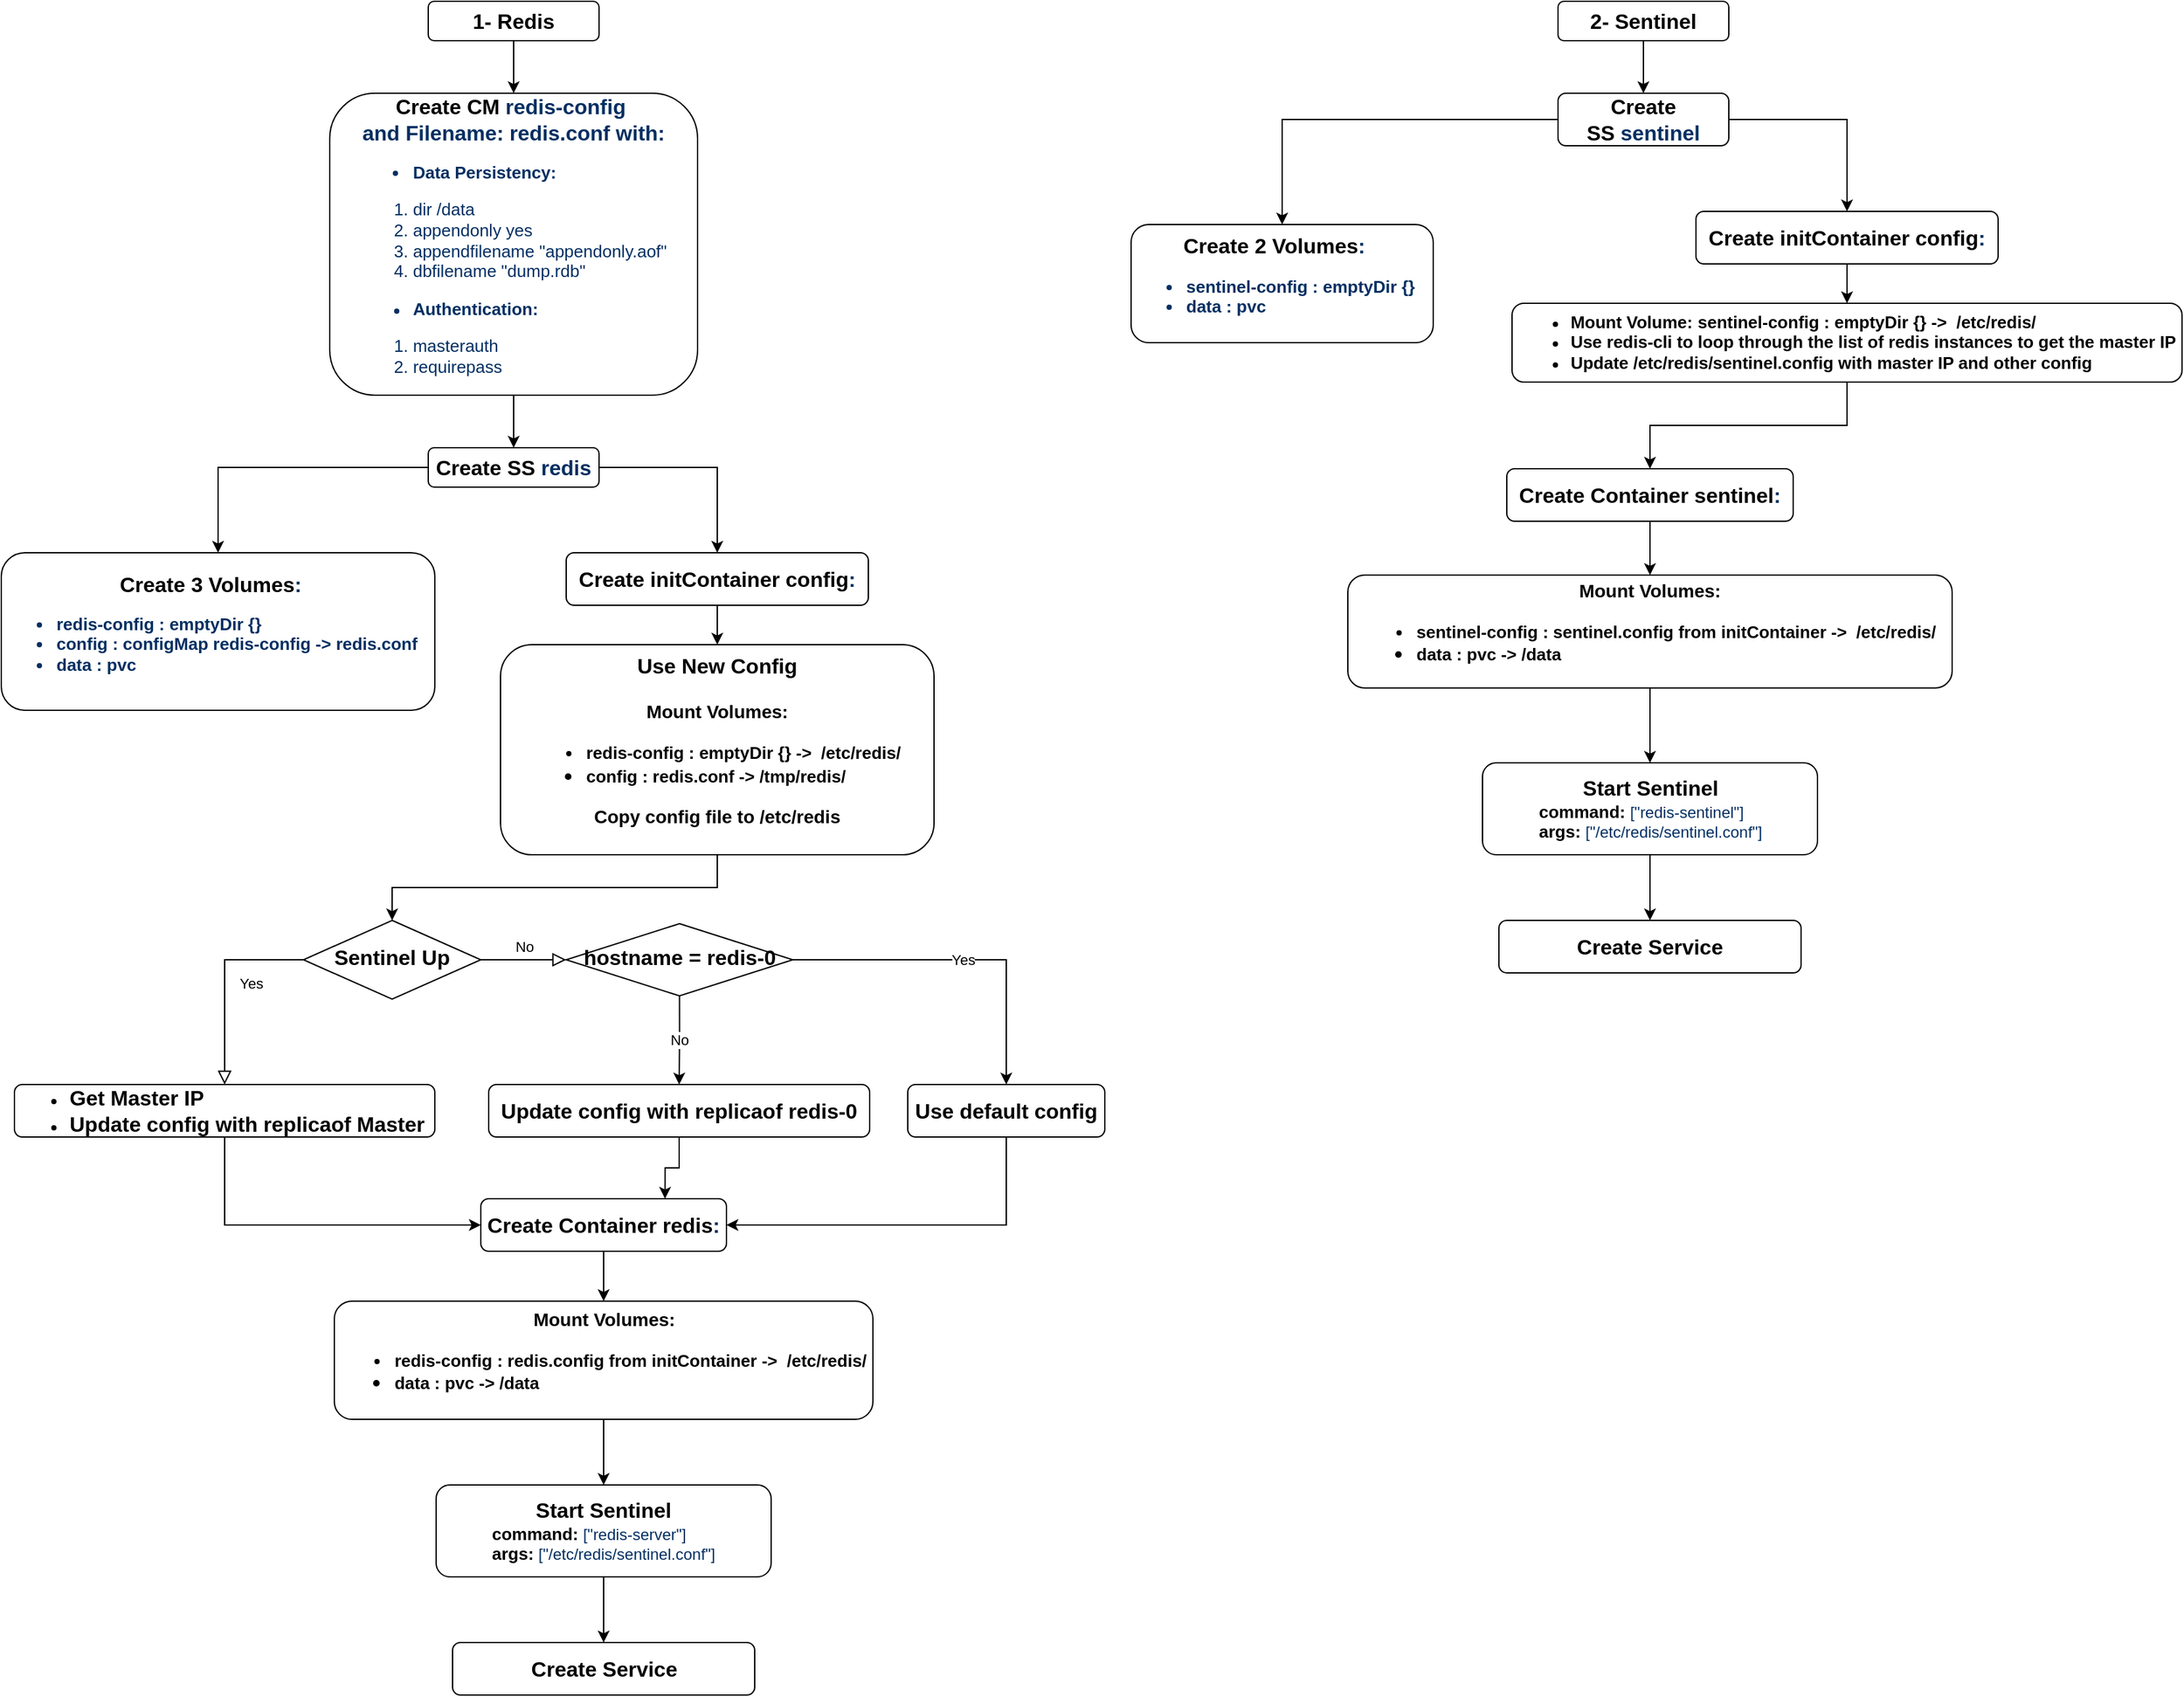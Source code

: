 <mxfile version="14.0.4" type="device"><diagram id="C5RBs43oDa-KdzZeNtuy" name="Page-1"><mxGraphModel dx="1421" dy="1821" grid="1" gridSize="10" guides="1" tooltips="1" connect="1" arrows="1" fold="1" page="1" pageScale="1" pageWidth="827" pageHeight="1169" math="0" shadow="0"><root><mxCell id="WIyWlLk6GJQsqaUBKTNV-0"/><mxCell id="WIyWlLk6GJQsqaUBKTNV-1" parent="WIyWlLk6GJQsqaUBKTNV-0"/><mxCell id="4v8K_LM8LENTkdO3Wd-W-4" style="edgeStyle=orthogonalEdgeStyle;rounded=0;orthogonalLoop=1;jettySize=auto;html=1;exitX=0.5;exitY=1;exitDx=0;exitDy=0;" parent="WIyWlLk6GJQsqaUBKTNV-1" source="WIyWlLk6GJQsqaUBKTNV-3" target="4v8K_LM8LENTkdO3Wd-W-0" edge="1"><mxGeometry relative="1" as="geometry"/></mxCell><mxCell id="WIyWlLk6GJQsqaUBKTNV-3" value="&lt;div&gt;&lt;b style=&quot;font-size: 16px&quot;&gt;Create CM&amp;nbsp;&lt;span style=&quot;color: rgb(3 , 47 , 98) ; background-color: rgb(255 , 255 , 255)&quot;&gt;redis-config&amp;nbsp;&lt;/span&gt;&lt;/b&gt;&lt;/div&gt;&lt;div&gt;&lt;b style=&quot;font-size: 16px&quot;&gt;&lt;span style=&quot;color: rgb(3 , 47 , 98) ; background-color: rgb(255 , 255 , 255)&quot;&gt;and Filename: redis.conf with:&lt;/span&gt;&lt;/b&gt;&lt;/div&gt;&lt;span style=&quot;color: rgb(3 , 47 , 98) ; background-color: rgb(255 , 255 , 255) ; font-size: 13px&quot;&gt;&lt;ul&gt;&lt;li style=&quot;text-align: left&quot;&gt;&lt;b&gt;Data Persistency:&lt;/b&gt;&lt;br&gt;&lt;/li&gt;&lt;/ul&gt;&lt;/span&gt;&lt;span style=&quot;background-color: rgb(255 , 255 , 255) ; color: rgb(3 , 47 , 98) ; font-size: 13px&quot;&gt;&lt;div&gt;&lt;ol&gt;&lt;li style=&quot;text-align: left&quot;&gt;dir /data&lt;/li&gt;&lt;li style=&quot;text-align: left&quot;&gt;&lt;span style=&quot;font-family: , &amp;#34;consolas&amp;#34; , &amp;#34;liberation mono&amp;#34; , &amp;#34;menlo&amp;#34; , monospace&quot;&gt;appendonly yes&lt;/span&gt;&lt;br&gt;&lt;/li&gt;&lt;li style=&quot;text-align: left&quot;&gt;&lt;span style=&quot;font-family: , &amp;#34;consolas&amp;#34; , &amp;#34;liberation mono&amp;#34; , &amp;#34;menlo&amp;#34; , monospace&quot;&gt;appendfilename &quot;appendonly.aof&quot;&lt;br&gt;&lt;/span&gt;&lt;/li&gt;&lt;li style=&quot;text-align: left&quot;&gt;&lt;span style=&quot;font-family: , &amp;#34;consolas&amp;#34; , &amp;#34;liberation mono&amp;#34; , &amp;#34;menlo&amp;#34; , monospace&quot;&gt;dbfilename &quot;dump.rdb&quot;&lt;br&gt;&lt;/span&gt;&lt;/li&gt;&lt;/ol&gt;&lt;/div&gt;&lt;/span&gt;&lt;span style=&quot;color: rgb(3 , 47 , 98) ; background-color: rgb(255 , 255 , 255)&quot;&gt;&lt;ul&gt;&lt;li style=&quot;text-align: left&quot;&gt;&lt;span style=&quot;color: rgb(3 , 47 , 98) ; background-color: rgb(255 , 255 , 255) ; font-size: 13px&quot;&gt;&lt;font style=&quot;font-size: 13px&quot;&gt;&lt;b&gt;Authentication:&lt;/b&gt;&lt;/font&gt;&lt;/span&gt;&lt;/li&gt;&lt;/ul&gt;&lt;/span&gt;&lt;font style=&quot;background-color: rgb(255 , 255 , 255) ; color: rgb(3 , 47 , 98) ; font-size: 13px&quot;&gt;&lt;div style=&quot;text-align: left&quot;&gt;&lt;ol&gt;&lt;li&gt;masterauth&lt;/li&gt;&lt;li&gt;requirepass&lt;/li&gt;&lt;/ol&gt;&lt;/div&gt;&lt;/font&gt;" style="rounded=1;whiteSpace=wrap;html=1;fontSize=12;glass=0;strokeWidth=1;shadow=0;" parent="WIyWlLk6GJQsqaUBKTNV-1" vertex="1"><mxGeometry x="260" y="10" width="280" height="230" as="geometry"/></mxCell><mxCell id="WIyWlLk6GJQsqaUBKTNV-6" value="&lt;b style=&quot;font-size: 16px&quot;&gt;Sentinel Up&lt;/b&gt;" style="rhombus;whiteSpace=wrap;html=1;shadow=0;fontFamily=Helvetica;fontSize=12;align=center;strokeWidth=1;spacing=6;spacingTop=-4;" parent="WIyWlLk6GJQsqaUBKTNV-1" vertex="1"><mxGeometry x="240" y="640" width="135" height="60" as="geometry"/></mxCell><mxCell id="4v8K_LM8LENTkdO3Wd-W-3" style="edgeStyle=orthogonalEdgeStyle;rounded=0;orthogonalLoop=1;jettySize=auto;html=1;exitX=0;exitY=0.5;exitDx=0;exitDy=0;entryX=0.5;entryY=0;entryDx=0;entryDy=0;" parent="WIyWlLk6GJQsqaUBKTNV-1" source="4v8K_LM8LENTkdO3Wd-W-0" target="4v8K_LM8LENTkdO3Wd-W-2" edge="1"><mxGeometry relative="1" as="geometry"/></mxCell><mxCell id="4v8K_LM8LENTkdO3Wd-W-6" style="edgeStyle=orthogonalEdgeStyle;rounded=0;orthogonalLoop=1;jettySize=auto;html=1;exitX=1;exitY=0.5;exitDx=0;exitDy=0;entryX=0.5;entryY=0;entryDx=0;entryDy=0;" parent="WIyWlLk6GJQsqaUBKTNV-1" source="4v8K_LM8LENTkdO3Wd-W-0" target="4v8K_LM8LENTkdO3Wd-W-5" edge="1"><mxGeometry relative="1" as="geometry"/></mxCell><mxCell id="4v8K_LM8LENTkdO3Wd-W-0" value="&lt;div&gt;&lt;b style=&quot;font-size: 16px&quot;&gt;Create SS&amp;nbsp;&lt;span style=&quot;color: rgb(3 , 47 , 98) ; background-color: rgb(255 , 255 , 255)&quot;&gt;redis&lt;/span&gt;&lt;/b&gt;&lt;/div&gt;" style="rounded=1;whiteSpace=wrap;html=1;fontSize=12;glass=0;strokeWidth=1;shadow=0;" parent="WIyWlLk6GJQsqaUBKTNV-1" vertex="1"><mxGeometry x="335" y="280" width="130" height="30" as="geometry"/></mxCell><mxCell id="4v8K_LM8LENTkdO3Wd-W-2" value="&lt;div style=&quot;text-align: center&quot;&gt;&lt;b style=&quot;font-size: 16px&quot;&gt;Create 3 Volumes&lt;span style=&quot;color: rgb(3 , 47 , 98) ; background-color: rgb(255 , 255 , 255)&quot;&gt;:&lt;/span&gt;&lt;/b&gt;&lt;/div&gt;&lt;span style=&quot;color: rgb(3 , 47 , 98) ; background-color: rgb(255 , 255 , 255) ; font-size: 13px&quot;&gt;&lt;ul&gt;&lt;li&gt;&lt;b&gt;&lt;font style=&quot;font-size: 13px&quot;&gt;redis-config : emptyDir {}&lt;/font&gt;&lt;/b&gt;&lt;/li&gt;&lt;li&gt;&lt;b&gt;&lt;font style=&quot;font-size: 13px&quot;&gt;config : configMap redis-config -&amp;gt; redis.conf&lt;br&gt;&lt;/font&gt;&lt;/b&gt;&lt;/li&gt;&lt;li&gt;&lt;b&gt;&lt;font style=&quot;font-size: 13px&quot;&gt;data : pvc&lt;/font&gt;&lt;/b&gt;&lt;/li&gt;&lt;/ul&gt;&lt;/span&gt;" style="rounded=1;whiteSpace=wrap;html=1;fontSize=12;glass=0;strokeWidth=1;shadow=0;align=left;" parent="WIyWlLk6GJQsqaUBKTNV-1" vertex="1"><mxGeometry x="10" y="360" width="330" height="120" as="geometry"/></mxCell><mxCell id="4v8K_LM8LENTkdO3Wd-W-10" style="edgeStyle=orthogonalEdgeStyle;rounded=0;orthogonalLoop=1;jettySize=auto;html=1;exitX=0.5;exitY=1;exitDx=0;exitDy=0;" parent="WIyWlLk6GJQsqaUBKTNV-1" source="4v8K_LM8LENTkdO3Wd-W-5" target="4v8K_LM8LENTkdO3Wd-W-9" edge="1"><mxGeometry relative="1" as="geometry"/></mxCell><mxCell id="4v8K_LM8LENTkdO3Wd-W-5" value="&lt;div&gt;&lt;b style=&quot;font-size: 16px&quot;&gt;Create initContainer config&lt;span style=&quot;color: rgb(3 , 47 , 98) ; background-color: rgb(255 , 255 , 255)&quot;&gt;:&lt;/span&gt;&lt;/b&gt;&lt;/div&gt;" style="rounded=1;whiteSpace=wrap;html=1;fontSize=12;glass=0;strokeWidth=1;shadow=0;" parent="WIyWlLk6GJQsqaUBKTNV-1" vertex="1"><mxGeometry x="440" y="360" width="230" height="40" as="geometry"/></mxCell><mxCell id="4v8K_LM8LENTkdO3Wd-W-13" style="edgeStyle=orthogonalEdgeStyle;rounded=0;orthogonalLoop=1;jettySize=auto;html=1;exitX=0.5;exitY=1;exitDx=0;exitDy=0;entryX=0.5;entryY=0;entryDx=0;entryDy=0;" parent="WIyWlLk6GJQsqaUBKTNV-1" source="4v8K_LM8LENTkdO3Wd-W-9" target="WIyWlLk6GJQsqaUBKTNV-6" edge="1"><mxGeometry relative="1" as="geometry"/></mxCell><mxCell id="4v8K_LM8LENTkdO3Wd-W-9" value="&lt;div&gt;&lt;span style=&quot;font-size: 16px&quot;&gt;&lt;b&gt;Use New Config&lt;/b&gt;&lt;/span&gt;&lt;/div&gt;&lt;div style=&quot;font-size: 14px&quot;&gt;&lt;b&gt;&lt;font style=&quot;font-size: 14px&quot;&gt;&lt;br&gt;&lt;/font&gt;&lt;/b&gt;&lt;/div&gt;&lt;div style=&quot;font-size: 14px&quot;&gt;&lt;b&gt;Mount Volumes:&lt;/b&gt;&lt;br&gt;&lt;/div&gt;&lt;div&gt;&lt;ul style=&quot;font-size: 14px&quot;&gt;&lt;li style=&quot;text-align: left&quot;&gt;&lt;b&gt;&lt;font style=&quot;font-size: 13px&quot;&gt;redis-config : emptyDir {} -&amp;gt;&amp;nbsp;&amp;nbsp;&lt;/font&gt;&lt;font style=&quot;font-size: 13px&quot;&gt;/etc/redis/&lt;/font&gt;&lt;/b&gt;&lt;/li&gt;&lt;li style=&quot;font-size: 15px ; text-align: left&quot;&gt;&lt;b&gt;&lt;font style=&quot;font-size: 13px&quot;&gt;config : redis.conf&lt;/font&gt;&lt;/b&gt;&lt;b&gt;&lt;font style=&quot;font-size: 13px&quot;&gt;&amp;nbsp;-&amp;gt; /tmp/redis/&lt;/font&gt;&lt;/b&gt;&lt;/li&gt;&lt;/ul&gt;&lt;div style=&quot;text-align: left&quot;&gt;&lt;div style=&quot;text-align: center ; font-size: 14px&quot;&gt;&lt;b&gt;Copy config file to /etc/redis&lt;/b&gt;&lt;/div&gt;&lt;div style=&quot;text-align: center ; font-size: 14px&quot;&gt;&lt;ul&gt;&lt;/ul&gt;&lt;/div&gt;&lt;/div&gt;&lt;/div&gt;" style="rounded=1;whiteSpace=wrap;html=1;fontSize=12;glass=0;strokeWidth=1;shadow=0;" parent="WIyWlLk6GJQsqaUBKTNV-1" vertex="1"><mxGeometry x="390" y="430" width="330" height="160" as="geometry"/></mxCell><mxCell id="4v8K_LM8LENTkdO3Wd-W-17" value="Yes" style="edgeStyle=orthogonalEdgeStyle;rounded=0;orthogonalLoop=1;jettySize=auto;html=1;exitX=1;exitY=0.5;exitDx=0;exitDy=0;entryX=0.5;entryY=0;entryDx=0;entryDy=0;" parent="WIyWlLk6GJQsqaUBKTNV-1" source="4v8K_LM8LENTkdO3Wd-W-14" target="4v8K_LM8LENTkdO3Wd-W-16" edge="1"><mxGeometry relative="1" as="geometry"/></mxCell><mxCell id="4v8K_LM8LENTkdO3Wd-W-19" value="No" style="edgeStyle=orthogonalEdgeStyle;rounded=0;orthogonalLoop=1;jettySize=auto;html=1;exitX=0.5;exitY=1;exitDx=0;exitDy=0;" parent="WIyWlLk6GJQsqaUBKTNV-1" source="4v8K_LM8LENTkdO3Wd-W-14" target="4v8K_LM8LENTkdO3Wd-W-18" edge="1"><mxGeometry relative="1" as="geometry"/></mxCell><mxCell id="4v8K_LM8LENTkdO3Wd-W-14" value="&lt;b style=&quot;font-size: 16px&quot;&gt;hostname = redis-0&lt;/b&gt;" style="rhombus;whiteSpace=wrap;html=1;shadow=0;fontFamily=Helvetica;fontSize=12;align=center;strokeWidth=1;spacing=6;spacingTop=-4;" parent="WIyWlLk6GJQsqaUBKTNV-1" vertex="1"><mxGeometry x="440" y="642.5" width="172.5" height="55" as="geometry"/></mxCell><mxCell id="4v8K_LM8LENTkdO3Wd-W-15" value="No" style="edgeStyle=orthogonalEdgeStyle;rounded=0;html=1;jettySize=auto;orthogonalLoop=1;fontSize=11;endArrow=block;endFill=0;endSize=8;strokeWidth=1;shadow=0;labelBackgroundColor=none;exitX=1;exitY=0.5;exitDx=0;exitDy=0;" parent="WIyWlLk6GJQsqaUBKTNV-1" source="WIyWlLk6GJQsqaUBKTNV-6" target="4v8K_LM8LENTkdO3Wd-W-14" edge="1"><mxGeometry y="10" relative="1" as="geometry"><mxPoint as="offset"/><mxPoint x="440" y="720" as="sourcePoint"/><mxPoint x="560" y="820" as="targetPoint"/><Array as="points"/></mxGeometry></mxCell><mxCell id="4v8K_LM8LENTkdO3Wd-W-23" style="edgeStyle=orthogonalEdgeStyle;rounded=0;orthogonalLoop=1;jettySize=auto;html=1;exitX=0.5;exitY=1;exitDx=0;exitDy=0;entryX=1;entryY=0.5;entryDx=0;entryDy=0;" parent="WIyWlLk6GJQsqaUBKTNV-1" source="4v8K_LM8LENTkdO3Wd-W-16" target="4v8K_LM8LENTkdO3Wd-W-22" edge="1"><mxGeometry relative="1" as="geometry"/></mxCell><mxCell id="4v8K_LM8LENTkdO3Wd-W-16" value="&lt;div&gt;&lt;span style=&quot;font-size: 16px&quot;&gt;&lt;b&gt;Use default config&lt;/b&gt;&lt;/span&gt;&lt;/div&gt;" style="rounded=1;whiteSpace=wrap;html=1;fontSize=12;glass=0;strokeWidth=1;shadow=0;" parent="WIyWlLk6GJQsqaUBKTNV-1" vertex="1"><mxGeometry x="700" y="765" width="150" height="40" as="geometry"/></mxCell><mxCell id="4v8K_LM8LENTkdO3Wd-W-24" style="edgeStyle=orthogonalEdgeStyle;rounded=0;orthogonalLoop=1;jettySize=auto;html=1;exitX=0.5;exitY=1;exitDx=0;exitDy=0;entryX=0.75;entryY=0;entryDx=0;entryDy=0;" parent="WIyWlLk6GJQsqaUBKTNV-1" source="4v8K_LM8LENTkdO3Wd-W-18" target="4v8K_LM8LENTkdO3Wd-W-22" edge="1"><mxGeometry relative="1" as="geometry"/></mxCell><mxCell id="4v8K_LM8LENTkdO3Wd-W-18" value="&lt;div&gt;&lt;span style=&quot;font-size: 16px&quot;&gt;&lt;b&gt;Update config with replicaof redis-0&lt;/b&gt;&lt;/span&gt;&lt;/div&gt;" style="rounded=1;whiteSpace=wrap;html=1;fontSize=12;glass=0;strokeWidth=1;shadow=0;" parent="WIyWlLk6GJQsqaUBKTNV-1" vertex="1"><mxGeometry x="381" y="765" width="290" height="40" as="geometry"/></mxCell><mxCell id="4v8K_LM8LENTkdO3Wd-W-25" style="edgeStyle=orthogonalEdgeStyle;rounded=0;orthogonalLoop=1;jettySize=auto;html=1;exitX=0.5;exitY=1;exitDx=0;exitDy=0;entryX=0;entryY=0.5;entryDx=0;entryDy=0;" parent="WIyWlLk6GJQsqaUBKTNV-1" source="4v8K_LM8LENTkdO3Wd-W-20" target="4v8K_LM8LENTkdO3Wd-W-22" edge="1"><mxGeometry relative="1" as="geometry"/></mxCell><mxCell id="4v8K_LM8LENTkdO3Wd-W-20" value="&lt;div&gt;&lt;ul&gt;&lt;li&gt;&lt;span style=&quot;font-size: 16px&quot;&gt;&lt;b&gt;Get Master IP&lt;/b&gt;&lt;/span&gt;&lt;/li&gt;&lt;li&gt;&lt;span style=&quot;font-size: 16px&quot;&gt;&lt;b&gt;Update config with replicaof Master&lt;/b&gt;&lt;/span&gt;&lt;/li&gt;&lt;/ul&gt;&lt;/div&gt;" style="rounded=1;whiteSpace=wrap;html=1;fontSize=12;glass=0;strokeWidth=1;shadow=0;align=left;" parent="WIyWlLk6GJQsqaUBKTNV-1" vertex="1"><mxGeometry x="20" y="765" width="320" height="40" as="geometry"/></mxCell><mxCell id="4v8K_LM8LENTkdO3Wd-W-21" value="Yes" style="rounded=0;html=1;jettySize=auto;orthogonalLoop=1;fontSize=11;endArrow=block;endFill=0;endSize=8;strokeWidth=1;shadow=0;labelBackgroundColor=none;edgeStyle=orthogonalEdgeStyle;exitX=0;exitY=0.5;exitDx=0;exitDy=0;" parent="WIyWlLk6GJQsqaUBKTNV-1" source="WIyWlLk6GJQsqaUBKTNV-6" target="4v8K_LM8LENTkdO3Wd-W-20" edge="1"><mxGeometry y="20" relative="1" as="geometry"><mxPoint as="offset"/><mxPoint x="305" y="720" as="sourcePoint"/><mxPoint x="190" y="905" as="targetPoint"/><Array as="points"/></mxGeometry></mxCell><mxCell id="4v8K_LM8LENTkdO3Wd-W-27" style="edgeStyle=orthogonalEdgeStyle;rounded=0;orthogonalLoop=1;jettySize=auto;html=1;exitX=0.5;exitY=1;exitDx=0;exitDy=0;" parent="WIyWlLk6GJQsqaUBKTNV-1" source="4v8K_LM8LENTkdO3Wd-W-22" target="4v8K_LM8LENTkdO3Wd-W-26" edge="1"><mxGeometry relative="1" as="geometry"/></mxCell><mxCell id="4v8K_LM8LENTkdO3Wd-W-22" value="&lt;div&gt;&lt;b style=&quot;font-size: 16px&quot;&gt;Create Container redis&lt;span style=&quot;color: rgb(3 , 47 , 98) ; background-color: rgb(255 , 255 , 255)&quot;&gt;:&lt;/span&gt;&lt;/b&gt;&lt;/div&gt;" style="rounded=1;whiteSpace=wrap;html=1;fontSize=12;glass=0;strokeWidth=1;shadow=0;" parent="WIyWlLk6GJQsqaUBKTNV-1" vertex="1"><mxGeometry x="375" y="852" width="187" height="40" as="geometry"/></mxCell><mxCell id="2eMIZTmyZUNoAXH0I-nH-36" style="edgeStyle=orthogonalEdgeStyle;rounded=0;orthogonalLoop=1;jettySize=auto;html=1;exitX=0.5;exitY=1;exitDx=0;exitDy=0;" edge="1" parent="WIyWlLk6GJQsqaUBKTNV-1" source="4v8K_LM8LENTkdO3Wd-W-26" target="2eMIZTmyZUNoAXH0I-nH-35"><mxGeometry relative="1" as="geometry"/></mxCell><mxCell id="4v8K_LM8LENTkdO3Wd-W-26" value="&lt;div&gt;&lt;b style=&quot;font-size: 14px&quot;&gt;Mount Volumes:&lt;/b&gt;&lt;br&gt;&lt;/div&gt;&lt;div&gt;&lt;ul style=&quot;font-size: 14px&quot;&gt;&lt;li style=&quot;text-align: left&quot;&gt;&lt;b&gt;&lt;font style=&quot;font-size: 13px&quot;&gt;redis-config : redis.config from initContainer -&amp;gt;&amp;nbsp;&amp;nbsp;&lt;/font&gt;&lt;font style=&quot;font-size: 13px&quot;&gt;/etc/redis/&lt;/font&gt;&lt;/b&gt;&lt;/li&gt;&lt;li style=&quot;font-size: 15px ; text-align: left&quot;&gt;&lt;b&gt;&lt;font style=&quot;font-size: 13px&quot;&gt;data : pvc&amp;nbsp;&lt;/font&gt;&lt;/b&gt;&lt;b&gt;&lt;font style=&quot;font-size: 13px&quot;&gt;-&amp;gt; /data&lt;/font&gt;&lt;/b&gt;&lt;/li&gt;&lt;/ul&gt;&lt;div style=&quot;text-align: left&quot;&gt;&lt;div style=&quot;text-align: center ; font-size: 14px&quot;&gt;&lt;ul&gt;&lt;/ul&gt;&lt;/div&gt;&lt;/div&gt;&lt;/div&gt;" style="rounded=1;whiteSpace=wrap;html=1;fontSize=12;glass=0;strokeWidth=1;shadow=0;" parent="WIyWlLk6GJQsqaUBKTNV-1" vertex="1"><mxGeometry x="263.5" y="930" width="410" height="90" as="geometry"/></mxCell><mxCell id="4v8K_LM8LENTkdO3Wd-W-28" value="&lt;div&gt;&lt;b style=&quot;font-size: 16px&quot;&gt;Create Service&lt;/b&gt;&lt;/div&gt;" style="rounded=1;whiteSpace=wrap;html=1;fontSize=12;glass=0;strokeWidth=1;shadow=0;" parent="WIyWlLk6GJQsqaUBKTNV-1" vertex="1"><mxGeometry x="353.5" y="1190" width="230" height="40" as="geometry"/></mxCell><mxCell id="2eMIZTmyZUNoAXH0I-nH-3" style="edgeStyle=orthogonalEdgeStyle;rounded=0;orthogonalLoop=1;jettySize=auto;html=1;exitX=0;exitY=0.5;exitDx=0;exitDy=0;entryX=0.5;entryY=0;entryDx=0;entryDy=0;" edge="1" parent="WIyWlLk6GJQsqaUBKTNV-1" source="2eMIZTmyZUNoAXH0I-nH-5" target="2eMIZTmyZUNoAXH0I-nH-6"><mxGeometry relative="1" as="geometry"/></mxCell><mxCell id="2eMIZTmyZUNoAXH0I-nH-4" style="edgeStyle=orthogonalEdgeStyle;rounded=0;orthogonalLoop=1;jettySize=auto;html=1;exitX=1;exitY=0.5;exitDx=0;exitDy=0;entryX=0.5;entryY=0;entryDx=0;entryDy=0;" edge="1" parent="WIyWlLk6GJQsqaUBKTNV-1" source="2eMIZTmyZUNoAXH0I-nH-5" target="2eMIZTmyZUNoAXH0I-nH-8"><mxGeometry relative="1" as="geometry"/></mxCell><mxCell id="2eMIZTmyZUNoAXH0I-nH-5" value="&lt;div&gt;&lt;b style=&quot;font-size: 16px&quot;&gt;Create SS&amp;nbsp;&lt;span style=&quot;color: rgb(3 , 47 , 98) ; background-color: rgb(255 , 255 , 255)&quot;&gt;sentinel&lt;/span&gt;&lt;/b&gt;&lt;/div&gt;" style="rounded=1;whiteSpace=wrap;html=1;fontSize=12;glass=0;strokeWidth=1;shadow=0;" vertex="1" parent="WIyWlLk6GJQsqaUBKTNV-1"><mxGeometry x="1195" y="10" width="130" height="40" as="geometry"/></mxCell><mxCell id="2eMIZTmyZUNoAXH0I-nH-6" value="&lt;div style=&quot;text-align: center&quot;&gt;&lt;b style=&quot;font-size: 16px&quot;&gt;Create 2 Volumes&lt;span style=&quot;color: rgb(3 , 47 , 98) ; background-color: rgb(255 , 255 , 255)&quot;&gt;:&lt;/span&gt;&lt;/b&gt;&lt;/div&gt;&lt;span style=&quot;color: rgb(3 , 47 , 98) ; background-color: rgb(255 , 255 , 255) ; font-size: 13px&quot;&gt;&lt;ul&gt;&lt;li style=&quot;text-align: center&quot;&gt;&lt;b&gt;&lt;font style=&quot;font-size: 13px&quot;&gt;sentinel-config : emptyDir {}&lt;/font&gt;&lt;/b&gt;&lt;/li&gt;&lt;li&gt;&lt;b&gt;data : pvc&lt;/b&gt;&lt;br&gt;&lt;/li&gt;&lt;/ul&gt;&lt;/span&gt;" style="rounded=1;whiteSpace=wrap;html=1;fontSize=12;glass=0;strokeWidth=1;shadow=0;align=left;" vertex="1" parent="WIyWlLk6GJQsqaUBKTNV-1"><mxGeometry x="870" y="110" width="230" height="90" as="geometry"/></mxCell><mxCell id="2eMIZTmyZUNoAXH0I-nH-7" style="edgeStyle=orthogonalEdgeStyle;rounded=0;orthogonalLoop=1;jettySize=auto;html=1;exitX=0.5;exitY=1;exitDx=0;exitDy=0;" edge="1" parent="WIyWlLk6GJQsqaUBKTNV-1" source="2eMIZTmyZUNoAXH0I-nH-8" target="2eMIZTmyZUNoAXH0I-nH-10"><mxGeometry relative="1" as="geometry"/></mxCell><mxCell id="2eMIZTmyZUNoAXH0I-nH-8" value="&lt;div&gt;&lt;b style=&quot;font-size: 16px&quot;&gt;Create initContainer config&lt;span style=&quot;color: rgb(3 , 47 , 98) ; background-color: rgb(255 , 255 , 255)&quot;&gt;:&lt;/span&gt;&lt;/b&gt;&lt;/div&gt;" style="rounded=1;whiteSpace=wrap;html=1;fontSize=12;glass=0;strokeWidth=1;shadow=0;" vertex="1" parent="WIyWlLk6GJQsqaUBKTNV-1"><mxGeometry x="1300" y="100" width="230" height="40" as="geometry"/></mxCell><mxCell id="2eMIZTmyZUNoAXH0I-nH-31" style="edgeStyle=orthogonalEdgeStyle;rounded=0;orthogonalLoop=1;jettySize=auto;html=1;exitX=0.5;exitY=1;exitDx=0;exitDy=0;" edge="1" parent="WIyWlLk6GJQsqaUBKTNV-1" source="2eMIZTmyZUNoAXH0I-nH-10" target="2eMIZTmyZUNoAXH0I-nH-23"><mxGeometry relative="1" as="geometry"/></mxCell><mxCell id="2eMIZTmyZUNoAXH0I-nH-10" value="&lt;div&gt;&lt;ul&gt;&lt;li style=&quot;text-align: left&quot;&gt;&lt;b&gt;&lt;font style=&quot;font-size: 13px&quot;&gt;Mount Volume:&lt;/font&gt;&lt;span style=&quot;font-size: 14px&quot;&gt;&amp;nbsp;&lt;/span&gt;&lt;/b&gt;&lt;b style=&quot;font-size: 14px ; text-align: left&quot;&gt;&lt;font style=&quot;font-size: 13px&quot;&gt;sentinel-config : emptyDir {} -&amp;gt;&amp;nbsp;&amp;nbsp;&lt;/font&gt;&lt;font style=&quot;font-size: 13px&quot;&gt;/etc/redis/&lt;/font&gt;&lt;/b&gt;&lt;/li&gt;&lt;li&gt;&lt;b style=&quot;text-align: left&quot;&gt;&lt;font&gt;&lt;b style=&quot;text-align: center&quot;&gt;&lt;font style=&quot;font-size: 13px&quot;&gt;Use redis-cli to loop through the list of redis instances to get the master IP&lt;/font&gt;&lt;/b&gt;&lt;/font&gt;&lt;/b&gt;&lt;/li&gt;&lt;li style=&quot;text-align: left&quot;&gt;&lt;b&gt;&lt;font&gt;&lt;b&gt;&lt;font style=&quot;font-size: 13px&quot;&gt;Update /etc/redis/sentinel.config with master IP and other config&lt;/font&gt;&lt;/b&gt;&lt;/font&gt;&lt;/b&gt;&lt;/li&gt;&lt;/ul&gt;&lt;/div&gt;&lt;div&gt;&lt;div style=&quot;text-align: left&quot;&gt;&lt;div style=&quot;text-align: center ; font-size: 14px&quot;&gt;&lt;ul&gt;&lt;/ul&gt;&lt;/div&gt;&lt;/div&gt;&lt;/div&gt;" style="rounded=1;whiteSpace=wrap;html=1;fontSize=12;glass=0;strokeWidth=1;shadow=0;" vertex="1" parent="WIyWlLk6GJQsqaUBKTNV-1"><mxGeometry x="1160" y="170" width="510" height="60" as="geometry"/></mxCell><mxCell id="2eMIZTmyZUNoAXH0I-nH-22" style="edgeStyle=orthogonalEdgeStyle;rounded=0;orthogonalLoop=1;jettySize=auto;html=1;exitX=0.5;exitY=1;exitDx=0;exitDy=0;" edge="1" parent="WIyWlLk6GJQsqaUBKTNV-1" source="2eMIZTmyZUNoAXH0I-nH-23" target="2eMIZTmyZUNoAXH0I-nH-25"><mxGeometry relative="1" as="geometry"/></mxCell><mxCell id="2eMIZTmyZUNoAXH0I-nH-23" value="&lt;div&gt;&lt;b style=&quot;font-size: 16px&quot;&gt;Create Container sentinel&lt;span style=&quot;color: rgb(3 , 47 , 98) ; background-color: rgb(255 , 255 , 255)&quot;&gt;:&lt;/span&gt;&lt;/b&gt;&lt;/div&gt;" style="rounded=1;whiteSpace=wrap;html=1;fontSize=12;glass=0;strokeWidth=1;shadow=0;" vertex="1" parent="WIyWlLk6GJQsqaUBKTNV-1"><mxGeometry x="1156" y="296" width="218" height="40" as="geometry"/></mxCell><mxCell id="2eMIZTmyZUNoAXH0I-nH-33" style="edgeStyle=orthogonalEdgeStyle;rounded=0;orthogonalLoop=1;jettySize=auto;html=1;exitX=0.5;exitY=1;exitDx=0;exitDy=0;" edge="1" parent="WIyWlLk6GJQsqaUBKTNV-1" source="2eMIZTmyZUNoAXH0I-nH-25" target="2eMIZTmyZUNoAXH0I-nH-32"><mxGeometry relative="1" as="geometry"/></mxCell><mxCell id="2eMIZTmyZUNoAXH0I-nH-25" value="&lt;div&gt;&lt;b style=&quot;font-size: 14px&quot;&gt;Mount Volumes:&lt;/b&gt;&lt;br&gt;&lt;/div&gt;&lt;div&gt;&lt;ul style=&quot;font-size: 14px&quot;&gt;&lt;li style=&quot;text-align: left&quot;&gt;&lt;b&gt;&lt;font style=&quot;font-size: 13px&quot;&gt;sentinel-config : sentinel.config from initContainer -&amp;gt;&amp;nbsp;&amp;nbsp;&lt;/font&gt;&lt;font style=&quot;font-size: 13px&quot;&gt;/etc/redis/&lt;/font&gt;&lt;/b&gt;&lt;/li&gt;&lt;li style=&quot;font-size: 15px ; text-align: left&quot;&gt;&lt;b&gt;&lt;font style=&quot;font-size: 13px&quot;&gt;data : pvc&amp;nbsp;&lt;/font&gt;&lt;/b&gt;&lt;b&gt;&lt;font style=&quot;font-size: 13px&quot;&gt;-&amp;gt; /data&lt;/font&gt;&lt;/b&gt;&lt;/li&gt;&lt;/ul&gt;&lt;div style=&quot;text-align: left&quot;&gt;&lt;div style=&quot;text-align: center ; font-size: 14px&quot;&gt;&lt;ul&gt;&lt;/ul&gt;&lt;/div&gt;&lt;/div&gt;&lt;/div&gt;" style="rounded=1;whiteSpace=wrap;html=1;fontSize=12;glass=0;strokeWidth=1;shadow=0;" vertex="1" parent="WIyWlLk6GJQsqaUBKTNV-1"><mxGeometry x="1035" y="377" width="460" height="86" as="geometry"/></mxCell><mxCell id="2eMIZTmyZUNoAXH0I-nH-26" value="&lt;div&gt;&lt;b style=&quot;font-size: 16px&quot;&gt;Create Service&lt;/b&gt;&lt;/div&gt;" style="rounded=1;whiteSpace=wrap;html=1;fontSize=12;glass=0;strokeWidth=1;shadow=0;" vertex="1" parent="WIyWlLk6GJQsqaUBKTNV-1"><mxGeometry x="1150" y="640" width="230" height="40" as="geometry"/></mxCell><mxCell id="2eMIZTmyZUNoAXH0I-nH-29" style="edgeStyle=orthogonalEdgeStyle;rounded=0;orthogonalLoop=1;jettySize=auto;html=1;exitX=0.5;exitY=1;exitDx=0;exitDy=0;" edge="1" parent="WIyWlLk6GJQsqaUBKTNV-1" source="2eMIZTmyZUNoAXH0I-nH-27" target="WIyWlLk6GJQsqaUBKTNV-3"><mxGeometry relative="1" as="geometry"/></mxCell><mxCell id="2eMIZTmyZUNoAXH0I-nH-27" value="&lt;b style=&quot;font-size: 16px ; text-align: left&quot;&gt;1- Redis&lt;/b&gt;" style="rounded=1;whiteSpace=wrap;html=1;fontSize=12;glass=0;strokeWidth=1;shadow=0;" vertex="1" parent="WIyWlLk6GJQsqaUBKTNV-1"><mxGeometry x="335" y="-60" width="130" height="30" as="geometry"/></mxCell><mxCell id="2eMIZTmyZUNoAXH0I-nH-30" style="edgeStyle=orthogonalEdgeStyle;rounded=0;orthogonalLoop=1;jettySize=auto;html=1;exitX=0.5;exitY=1;exitDx=0;exitDy=0;" edge="1" parent="WIyWlLk6GJQsqaUBKTNV-1" source="2eMIZTmyZUNoAXH0I-nH-28" target="2eMIZTmyZUNoAXH0I-nH-5"><mxGeometry relative="1" as="geometry"/></mxCell><mxCell id="2eMIZTmyZUNoAXH0I-nH-28" value="&lt;div&gt;&lt;span style=&quot;font-size: 16px&quot;&gt;&lt;b&gt;2- Sentinel&lt;/b&gt;&lt;/span&gt;&lt;/div&gt;" style="rounded=1;whiteSpace=wrap;html=1;fontSize=12;glass=0;strokeWidth=1;shadow=0;" vertex="1" parent="WIyWlLk6GJQsqaUBKTNV-1"><mxGeometry x="1195" y="-60" width="130" height="30" as="geometry"/></mxCell><mxCell id="2eMIZTmyZUNoAXH0I-nH-34" style="edgeStyle=orthogonalEdgeStyle;rounded=0;orthogonalLoop=1;jettySize=auto;html=1;exitX=0.5;exitY=1;exitDx=0;exitDy=0;" edge="1" parent="WIyWlLk6GJQsqaUBKTNV-1" source="2eMIZTmyZUNoAXH0I-nH-32" target="2eMIZTmyZUNoAXH0I-nH-26"><mxGeometry relative="1" as="geometry"/></mxCell><mxCell id="2eMIZTmyZUNoAXH0I-nH-32" value="&lt;b&gt;&lt;span style=&quot;font-size: 16px&quot;&gt;Start Sentinel&lt;/span&gt;&lt;br&gt;&lt;div style=&quot;text-align: left&quot;&gt;&lt;b&gt;&lt;font style=&quot;font-size: 13px&quot;&gt;command&lt;/font&gt;&lt;font style=&quot;font-size: 13px&quot;&gt;:&amp;nbsp;&lt;/font&gt;&lt;/b&gt;&lt;span style=&quot;font-weight: normal ; color: rgb(3 , 47 , 98) ; font-family: , &amp;#34;consolas&amp;#34; , &amp;#34;liberation mono&amp;#34; , &amp;#34;menlo&amp;#34; , monospace ; background-color: rgb(255 , 255 , 255)&quot;&gt;[&quot;redis-sentinel&quot;]&lt;/span&gt;&lt;/div&gt;&lt;div style=&quot;text-align: left&quot;&gt;&lt;b style=&quot;text-align: center&quot;&gt;&lt;font style=&quot;font-size: 13px&quot;&gt;args&lt;/font&gt;&lt;font style=&quot;font-size: 13px&quot;&gt;:&amp;nbsp;&lt;/font&gt;&lt;/b&gt;&lt;span style=&quot;font-weight: 400 ; color: rgb(3 , 47 , 98) ; font-family: , &amp;#34;consolas&amp;#34; , &amp;#34;liberation mono&amp;#34; , &amp;#34;menlo&amp;#34; , monospace ; background-color: rgb(255 , 255 , 255)&quot;&gt;[&quot;&lt;/span&gt;&lt;span style=&quot;color: rgb(3 , 47 , 98) ; font-family: , &amp;#34;consolas&amp;#34; , &amp;#34;liberation mono&amp;#34; , &amp;#34;menlo&amp;#34; , monospace ; font-weight: 400 ; background-color: rgb(255 , 255 , 255)&quot;&gt;/etc/redis/sentinel.conf&lt;/span&gt;&lt;span style=&quot;font-weight: 400 ; color: rgb(3 , 47 , 98) ; font-family: , &amp;#34;consolas&amp;#34; , &amp;#34;liberation mono&amp;#34; , &amp;#34;menlo&amp;#34; , monospace ; background-color: rgb(255 , 255 , 255)&quot;&gt;&quot;]&lt;/span&gt;&lt;span style=&quot;font-weight: normal ; color: rgb(3 , 47 , 98) ; font-family: , &amp;#34;consolas&amp;#34; , &amp;#34;liberation mono&amp;#34; , &amp;#34;menlo&amp;#34; , monospace ; background-color: rgb(255 , 255 , 255)&quot;&gt;&lt;br&gt;&lt;/span&gt;&lt;/div&gt;&lt;/b&gt;" style="rounded=1;whiteSpace=wrap;html=1;fontSize=12;glass=0;strokeWidth=1;shadow=0;" vertex="1" parent="WIyWlLk6GJQsqaUBKTNV-1"><mxGeometry x="1137.5" y="520" width="255" height="70" as="geometry"/></mxCell><mxCell id="2eMIZTmyZUNoAXH0I-nH-37" style="edgeStyle=orthogonalEdgeStyle;rounded=0;orthogonalLoop=1;jettySize=auto;html=1;exitX=0.5;exitY=1;exitDx=0;exitDy=0;entryX=0.5;entryY=0;entryDx=0;entryDy=0;" edge="1" parent="WIyWlLk6GJQsqaUBKTNV-1" source="2eMIZTmyZUNoAXH0I-nH-35" target="4v8K_LM8LENTkdO3Wd-W-28"><mxGeometry relative="1" as="geometry"/></mxCell><mxCell id="2eMIZTmyZUNoAXH0I-nH-35" value="&lt;b&gt;&lt;span style=&quot;font-size: 16px&quot;&gt;Start Sentinel&lt;/span&gt;&lt;br&gt;&lt;div style=&quot;text-align: left&quot;&gt;&lt;b&gt;&lt;font style=&quot;font-size: 13px&quot;&gt;command&lt;/font&gt;&lt;font style=&quot;font-size: 13px&quot;&gt;:&amp;nbsp;&lt;/font&gt;&lt;/b&gt;&lt;span style=&quot;font-weight: normal ; color: rgb(3 , 47 , 98) ; font-family: , &amp;#34;consolas&amp;#34; , &amp;#34;liberation mono&amp;#34; , &amp;#34;menlo&amp;#34; , monospace ; background-color: rgb(255 , 255 , 255)&quot;&gt;[&quot;redis-server&quot;]&lt;/span&gt;&lt;/div&gt;&lt;div style=&quot;text-align: left&quot;&gt;&lt;b style=&quot;text-align: center&quot;&gt;&lt;font style=&quot;font-size: 13px&quot;&gt;args&lt;/font&gt;&lt;font style=&quot;font-size: 13px&quot;&gt;:&amp;nbsp;&lt;/font&gt;&lt;/b&gt;&lt;span style=&quot;font-weight: 400 ; color: rgb(3 , 47 , 98) ; font-family: , &amp;#34;consolas&amp;#34; , &amp;#34;liberation mono&amp;#34; , &amp;#34;menlo&amp;#34; , monospace ; background-color: rgb(255 , 255 , 255)&quot;&gt;[&quot;&lt;/span&gt;&lt;span style=&quot;color: rgb(3 , 47 , 98) ; font-family: , &amp;#34;consolas&amp;#34; , &amp;#34;liberation mono&amp;#34; , &amp;#34;menlo&amp;#34; , monospace ; font-weight: 400 ; background-color: rgb(255 , 255 , 255)&quot;&gt;/etc/redis/sentinel.conf&lt;/span&gt;&lt;span style=&quot;font-weight: 400 ; color: rgb(3 , 47 , 98) ; font-family: , &amp;#34;consolas&amp;#34; , &amp;#34;liberation mono&amp;#34; , &amp;#34;menlo&amp;#34; , monospace ; background-color: rgb(255 , 255 , 255)&quot;&gt;&quot;]&lt;/span&gt;&lt;span style=&quot;font-weight: normal ; color: rgb(3 , 47 , 98) ; font-family: , &amp;#34;consolas&amp;#34; , &amp;#34;liberation mono&amp;#34; , &amp;#34;menlo&amp;#34; , monospace ; background-color: rgb(255 , 255 , 255)&quot;&gt;&lt;br&gt;&lt;/span&gt;&lt;/div&gt;&lt;/b&gt;" style="rounded=1;whiteSpace=wrap;html=1;fontSize=12;glass=0;strokeWidth=1;shadow=0;" vertex="1" parent="WIyWlLk6GJQsqaUBKTNV-1"><mxGeometry x="341" y="1070" width="255" height="70" as="geometry"/></mxCell></root></mxGraphModel></diagram></mxfile>